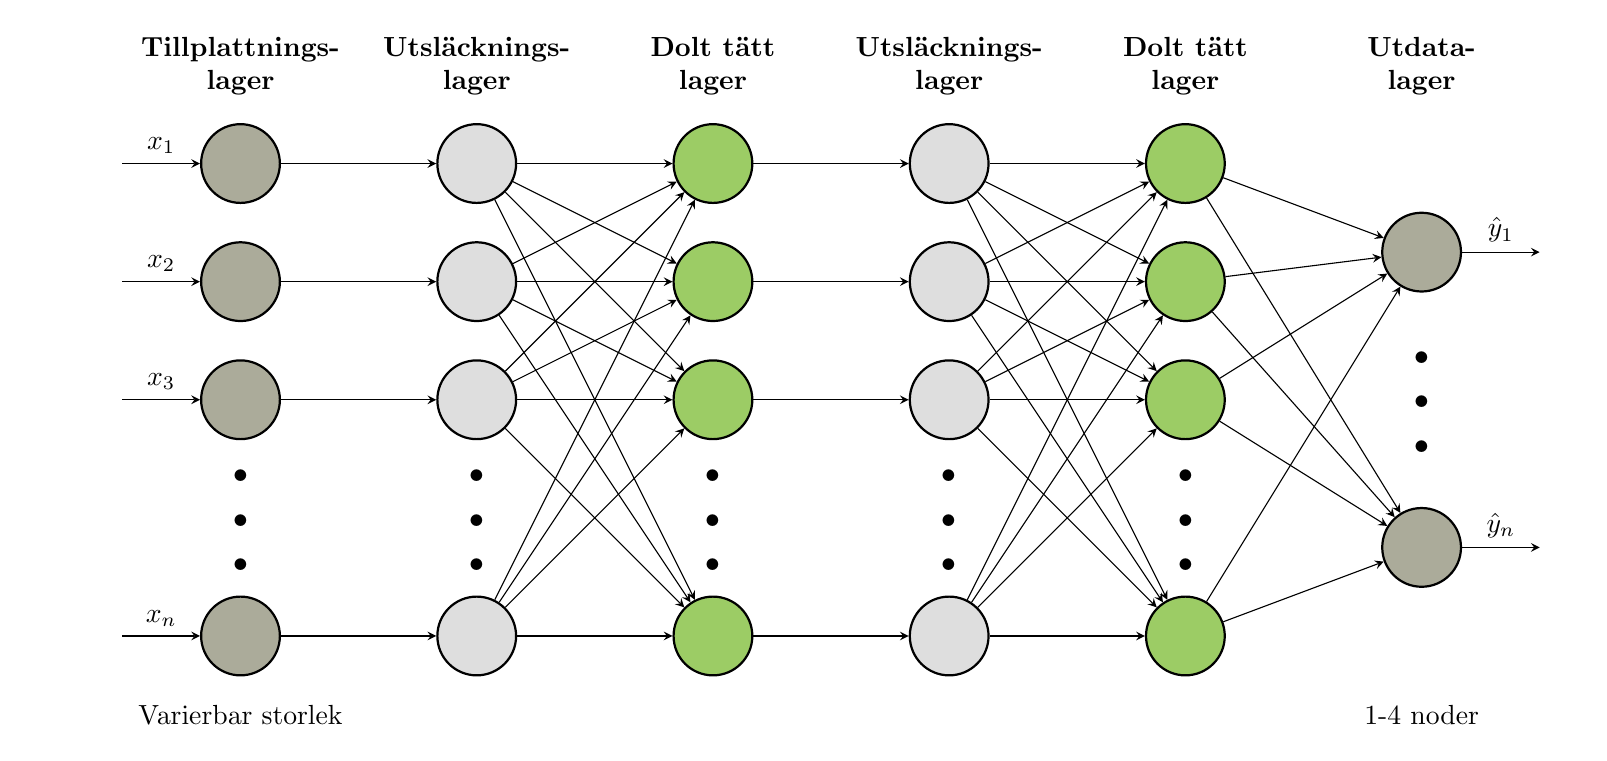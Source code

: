 \definecolor{input_node}{RGB}{171,171,154}
\definecolor{dense_node}{RGB}{196,225,144}
\definecolor{dropout_node}{RGB}{222,222,222}
\definecolor{output_node}{RGB}{171,154,154}
% New colors
\definecolor{klight_green_400}{RGB}{156, 204, 101}

\tikzset{%
  dense neuron/.style={
    circle,
    draw,
    fill=klight_green_400,
    thick,
    minimum size=1cm
  },
  dropout neuron/.style={
    circle,
    draw,
    fill=dropout_node,
    thick,
    minimum size=1cm
  },
  input neuron/.style={
    circle,
    draw,
    fill=input_node,
    thick,
    minimum size=1cm
  },
  output neuron/.style={
    circle,
    draw,
    fill=output_node,
    thick,
    minimum size=1cm
  },
  neuron missing/.style={
    draw=none, 
    scale=4,
    fill=none,
    text height=0.333cm,
    execute at begin node=\color{black}$\vdots$
  },
}

\begin{tikzpicture}[x=1.5cm, y=1.5cm, >=stealth]
% Input layer
\foreach \m/\l [count=\y] in {1,2,3,missing,4}
  \node [input neuron/.try, neuron \m/.try] (input-\m) at (0,2.5-\y) {};
% First dropout layer
\foreach \m/\l [count=\y] in {1,2,3,missing,4}
  \node [dropout neuron/.try, neuron \m/.try] (dropout1-\m) at (2,2.5-\y) {};
% First hidden layer
\foreach \m [count=\y] in {1,2,3,missing,4}
  \node [dense neuron/.try, neuron \m/.try ] (hidden1-\m) at (4,2.5-\y) {};
% Second dropout layer
\foreach \m/\l [count=\y] in {1,2,3,missing,4}
  \node [dropout neuron/.try, neuron \m/.try] (dropout2-\m) at (6,2.5-\y) {};
% Second hidden layer
\foreach \m [count=\y] in {1,2,3,missing,4}
  \node [dense neuron/.try, neuron \m/.try ] (hidden2-\m) at (8,2.5-\y) {};
% Output layer
\foreach \m [count=\y] in {1,missing,2}
  \node [input neuron/.try, neuron \m/.try ] (output-\m) at (10,2-1.25*\y) {};

Draw node labels
\foreach \l [count=\i] in {1,2,3,n}
  \draw [<-] (input-\i) -- ++(-1,0)
    node [above, midway] {$x_\l$};

\foreach \l [count=\i] in {1,n}
  \draw [->] (output-\i) -- ++(1,0)
    node [above, midway] {$\hat{y}_\l$};

% Draw connections
\foreach \i in {1,...,4}
    \draw [->] (input-\i) -- (dropout1-\i);
    
\foreach \i in {1,...,4}
  \foreach \j in {1,...,4}
    \draw [->] (dropout1-\i) -- (hidden1-\j);

\foreach \i in {1,...,4}
    \draw [->] (hidden1-\i) -- (dropout2-\i);
    
\foreach \i in {1,...,4}
  \foreach \j in {1,...,4}
    \draw [->] (dropout2-\i) -- (hidden2-\j);

\foreach \i in {1,2,3,...,4}
  \foreach \j in {1,2}
    \draw [->] (hidden2-\i) -- (output-\j);

\foreach \l [count=\x from 0] in {Tillplattnings-, Utsläcknings-, Dolt tätt, Utsläcknings-, Dolt tätt, Utdata-}
  \node [align=center, above] at (\x*2,2) {\textbf{\l} \\ \textbf{lager}};
  
\foreach \l [count=\x from 0] in {Varierbar storlek, , , , , 1-4 noder}
  \node [align=center, below] at (\x*2,-3) {\l};

\end{tikzpicture}
